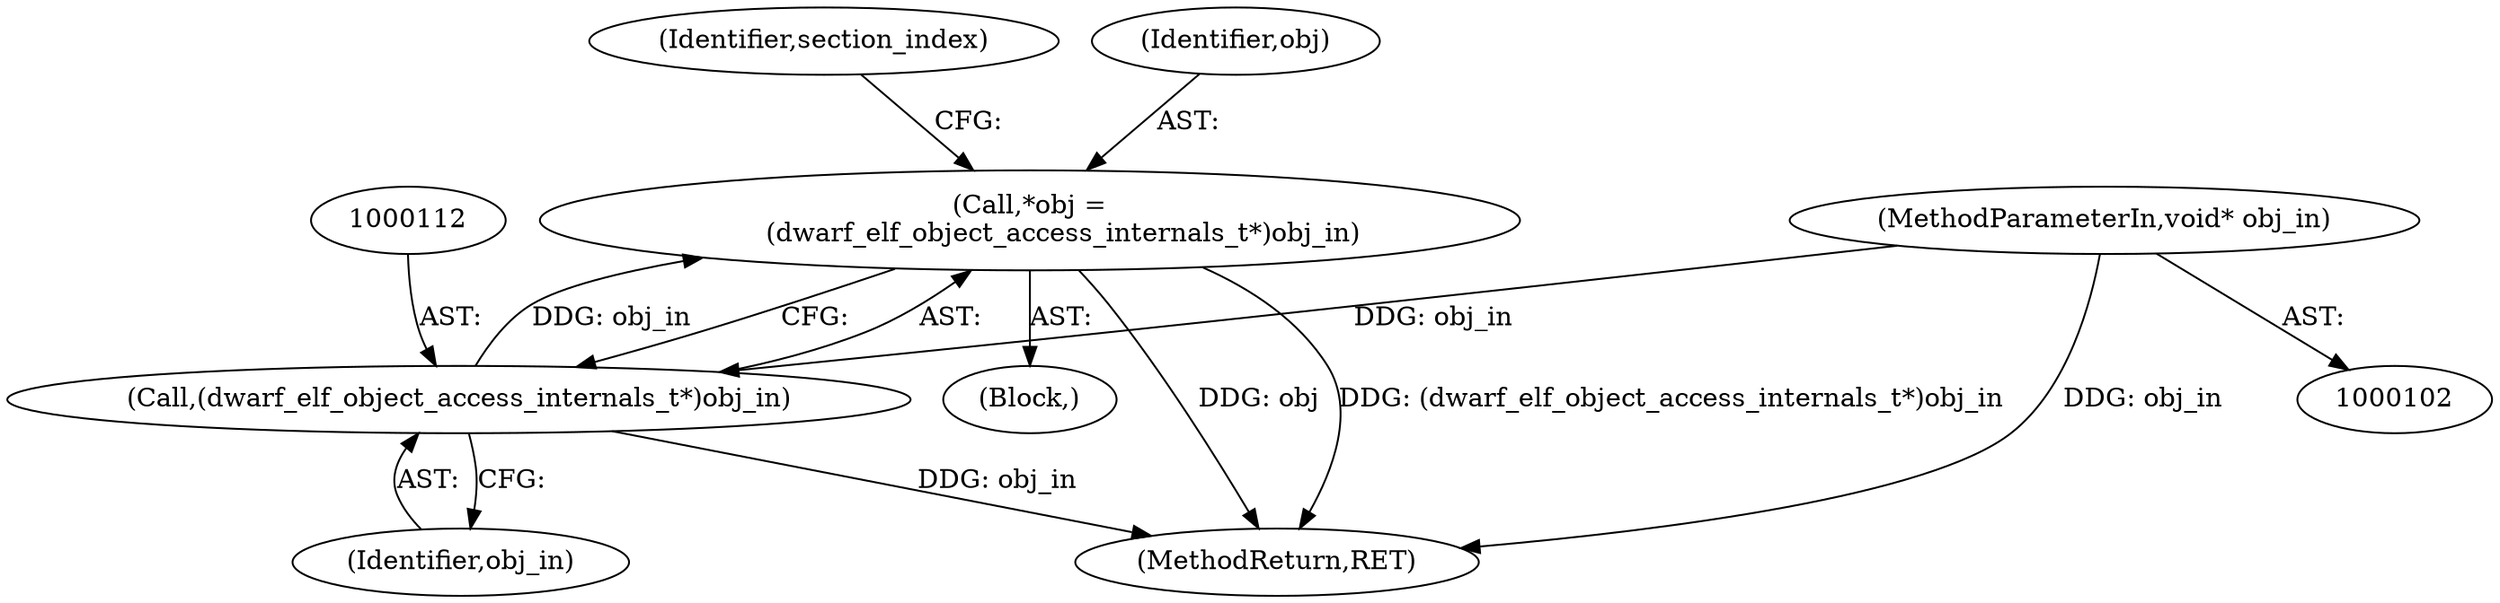 digraph "0_libdwarf_11750a2838e52953013e3114ef27b3c7b1780697@pointer" {
"1000109" [label="(Call,*obj =\n        (dwarf_elf_object_access_internals_t*)obj_in)"];
"1000111" [label="(Call,(dwarf_elf_object_access_internals_t*)obj_in)"];
"1000103" [label="(MethodParameterIn,void* obj_in)"];
"1000113" [label="(Identifier,obj_in)"];
"1000184" [label="(MethodReturn,RET)"];
"1000107" [label="(Block,)"];
"1000116" [label="(Identifier,section_index)"];
"1000103" [label="(MethodParameterIn,void* obj_in)"];
"1000110" [label="(Identifier,obj)"];
"1000111" [label="(Call,(dwarf_elf_object_access_internals_t*)obj_in)"];
"1000109" [label="(Call,*obj =\n        (dwarf_elf_object_access_internals_t*)obj_in)"];
"1000109" -> "1000107"  [label="AST: "];
"1000109" -> "1000111"  [label="CFG: "];
"1000110" -> "1000109"  [label="AST: "];
"1000111" -> "1000109"  [label="AST: "];
"1000116" -> "1000109"  [label="CFG: "];
"1000109" -> "1000184"  [label="DDG: obj"];
"1000109" -> "1000184"  [label="DDG: (dwarf_elf_object_access_internals_t*)obj_in"];
"1000111" -> "1000109"  [label="DDG: obj_in"];
"1000111" -> "1000113"  [label="CFG: "];
"1000112" -> "1000111"  [label="AST: "];
"1000113" -> "1000111"  [label="AST: "];
"1000111" -> "1000184"  [label="DDG: obj_in"];
"1000103" -> "1000111"  [label="DDG: obj_in"];
"1000103" -> "1000102"  [label="AST: "];
"1000103" -> "1000184"  [label="DDG: obj_in"];
}
